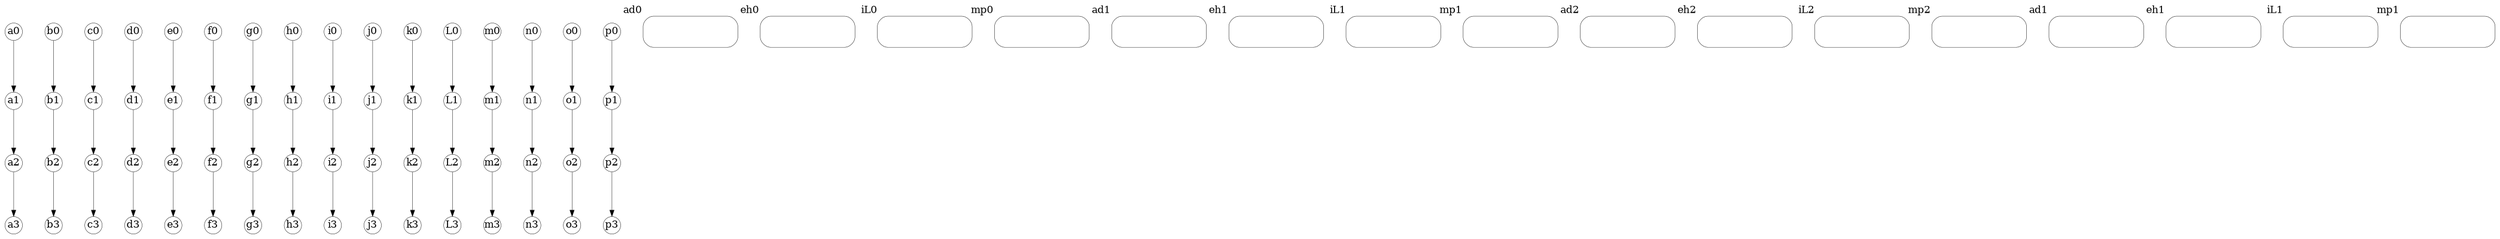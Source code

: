 digraph g {
 
#ratio=fill
#splines=spline
#overlap=scale
#penwidth=0.1

node [shape=circle,
      #fixedsize=true,
      width=0.2,
      fixedsize=true
      #color="black", 
      #fillcolor="#eeeeee",
      #style="filled,solid",
      fontsize=8
      #,label=""
      ,penwidth=0.25
      ]

edge [#arrowhead="empty",
      arrowsize=0.5
      ,      penwidth=0.25
]

a0 [pos="0,99!"]
a1 [pos="0,66!"]
a2 [pos="0,33!"]
a3 [pos="0,0!"]
a0 -> a1 -> a2 -> a3

b0 [pos="20,99!"]
b1 [pos="20,66!"]
b2 [pos="20,33!"]
b3 [pos="20,0!"]
b0 -> b1 -> b2 -> b3

c0 [pos="40,99!"]
c1 [pos="40,66!"]
c2 [pos="40,33!"]
c3 [pos="40,0!"]
c0 -> c1 -> c2 -> c3

d0 [pos="60,99!"]
d1 [pos="60,66!"]
d2 [pos="60,33!"]
d3 [pos="60,0!"]
d0 -> d1 -> d2 -> d3

e0 [pos="80,99!"]
e1 [pos="80,66!"]
e2 [pos="80,33!"]
e3 [pos="80,0!"]
e0 -> e1 -> e2 -> e3

f0 [pos="100,99!"]
f1 [pos="100,66!"]
f2 [pos="100,33!"]
f3 [pos="100,0!"]
f0 -> f1 -> f2 -> f3

g0 [pos="120,99!"]
g1 [pos="120,66!"]
g2 [pos="120,33!"]
g3 [pos="120,0!"]
g0 -> g1 -> g2 -> g3

h0 [pos="140,99!"]
h1 [pos="140,66!"]
h2 [pos="140,33!"]
h3 [pos="140,0!"]
h0 -> h1 -> h2 -> h3

i0 [pos="160,99!"]
i1 [pos="160,66!"]
i2 [pos="160,33!"]
i3 [pos="160,0!"]
i0 -> i1 -> i2 -> i3

j0 [pos="180,99!"]
j1 [pos="180,66!"]
j2 [pos="180,33!"]
j3 [pos="180,0!"]
j0 -> j1 -> j2 -> j3

k0 [pos="200,99!"]
k1 [pos="200,66!"]
k2 [pos="200,33!"]
k3 [pos="200,0!"]
k0 -> k1 -> k2 -> k3

L0 [pos="220,99!"]
L1 [pos="220,66!"]
L2 [pos="220,33!"]
L3 [pos="220,0!"]
L0 -> L1 -> L2 -> L3

m0 [pos="240,99!"]
m1 [pos="240,66!"]
m2 [pos="240,33!"]
m3 [pos="240,0!"]
m0 -> m1 -> m2 -> m3

n0 [pos="260,99!"]
n1 [pos="260,66!"]
n2 [pos="260,33!"]
n3 [pos="260,0!"]
n0 -> n1 -> n2 -> n3

o0 [pos="280,99!"]
o1 [pos="280,66!"]
o2 [pos="280,33!"]
o3 [pos="280,0!"]
o0 -> o1 -> o2 -> o3

p0 [pos="300,99!"]
p1 [pos="300,66!"]
p2 [pos="300,33!"]
p3 [pos="300,0!"]
p0 -> p1 -> p2 -> p3

ad0 [pos="30,101!",  label="", shape="rectangle", width=1.05, height=0.35, style=rounded, xlabel="ad0", xlp="30,108"]
eh0 [pos="110,101!", label="", shape="rectangle", width=1.05, height=0.35, style=rounded, xlabel="eh0", xlp="110,108"]
iL0 [pos="190,101!", label="", shape="rectangle", width=1.05, height=0.35, style=rounded, xlabel="iL0", xlp="190,108"]
mp0 [pos="270,101!", label="", shape="rectangle", width=1.05, height=0.35, style=rounded, xlabel="mp0", xlp="270,108"]

ad1 [pos="30,68!",  label="", shape="rectangle", width=1.05, height=0.35, style=rounded, xlabel="ad1", xlp="30,75"]
eh1 [pos="110,68!", label="", shape="rectangle", width=1.05, height=0.35, style=rounded, xlabel="eh1", xlp="110,75"]
iL1 [pos="190,68!", label="", shape="rectangle", width=1.05, height=0.35, style=rounded, xlabel="iL1", xlp="190,75"]
mp1 [pos="270,68!", label="", shape="rectangle", width=1.05, height=0.35, style=rounded, xlabel="mp1", xlp="270,75"]

ad2 [pos="30,35!",  label="", shape="rectangle", width=1.05, height=0.35, style=rounded, xlabel="ad2", xlp="30, 42"]
eh2 [pos="110,35!", label="", shape="rectangle", width=1.05, height=0.35, style=rounded, xlabel="eh2", xlp="110,42"]
iL2 [pos="190,35!", label="", shape="rectangle", width=1.05, height=0.35, style=rounded, xlabel="iL2", xlp="190,42"]
mp2 [pos="270,35!", label="", shape="rectangle", width=1.05, height=0.35, style=rounded, xlabel="mp2", xlp="270,42"]

ad3 [pos="30, 2!", label="", shape="rectangle", width=1.05, height=0.35, style=rounded, xlabel="ad1", xlp="30, 9"]
eh3 [pos="110,2!", label="", shape="rectangle", width=1.05, height=0.35, style=rounded, xlabel="eh1", xlp="110,9"]
iL3 [pos="190,2!", label="", shape="rectangle", width=1.05, height=0.35, style=rounded, xlabel="iL1", xlp="190,9"]
mp3 [pos="270,2!", label="", shape="rectangle", width=1.05, height=0.35, style=rounded, xlabel="mp1", xlp="270,9"]
}
